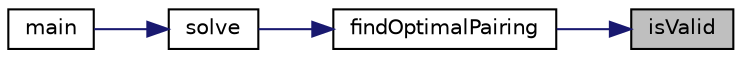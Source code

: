 digraph "isValid"
{
 // LATEX_PDF_SIZE
  edge [fontname="Helvetica",fontsize="10",labelfontname="Helvetica",labelfontsize="10"];
  node [fontname="Helvetica",fontsize="10",shape=record];
  rankdir="RL";
  Node1 [label="isValid",height=0.2,width=0.4,color="black", fillcolor="grey75", style="filled", fontcolor="black",tooltip="Function to check if the bases at indices i and j in the sequence form a valid pairing...."];
  Node1 -> Node2 [dir="back",color="midnightblue",fontsize="10",style="solid",fontname="Helvetica"];
  Node2 [label="findOptimalPairing",height=0.2,width=0.4,color="black", fillcolor="white", style="filled",URL="$utils_8cpp.html#a2eb1d77ceacf6ab597dc9558801f2f6b",tooltip="Function to find the maximum number of pairings for the RNA sequence s."];
  Node2 -> Node3 [dir="back",color="midnightblue",fontsize="10",style="solid",fontname="Helvetica"];
  Node3 [label="solve",height=0.2,width=0.4,color="black", fillcolor="white", style="filled",URL="$utils_8cpp.html#a7ca154b901ce7bb4d4ee1e2cdf7f8a85",tooltip="Used to find the max number of pairings and print the pairs after scanning the RNA sequence s."];
  Node3 -> Node4 [dir="back",color="midnightblue",fontsize="10",style="solid",fontname="Helvetica"];
  Node4 [label="main",height=0.2,width=0.4,color="black", fillcolor="white", style="filled",URL="$main_8cpp.html#ae66f6b31b5ad750f1fe042a706a4e3d4",tooltip=" "];
}
